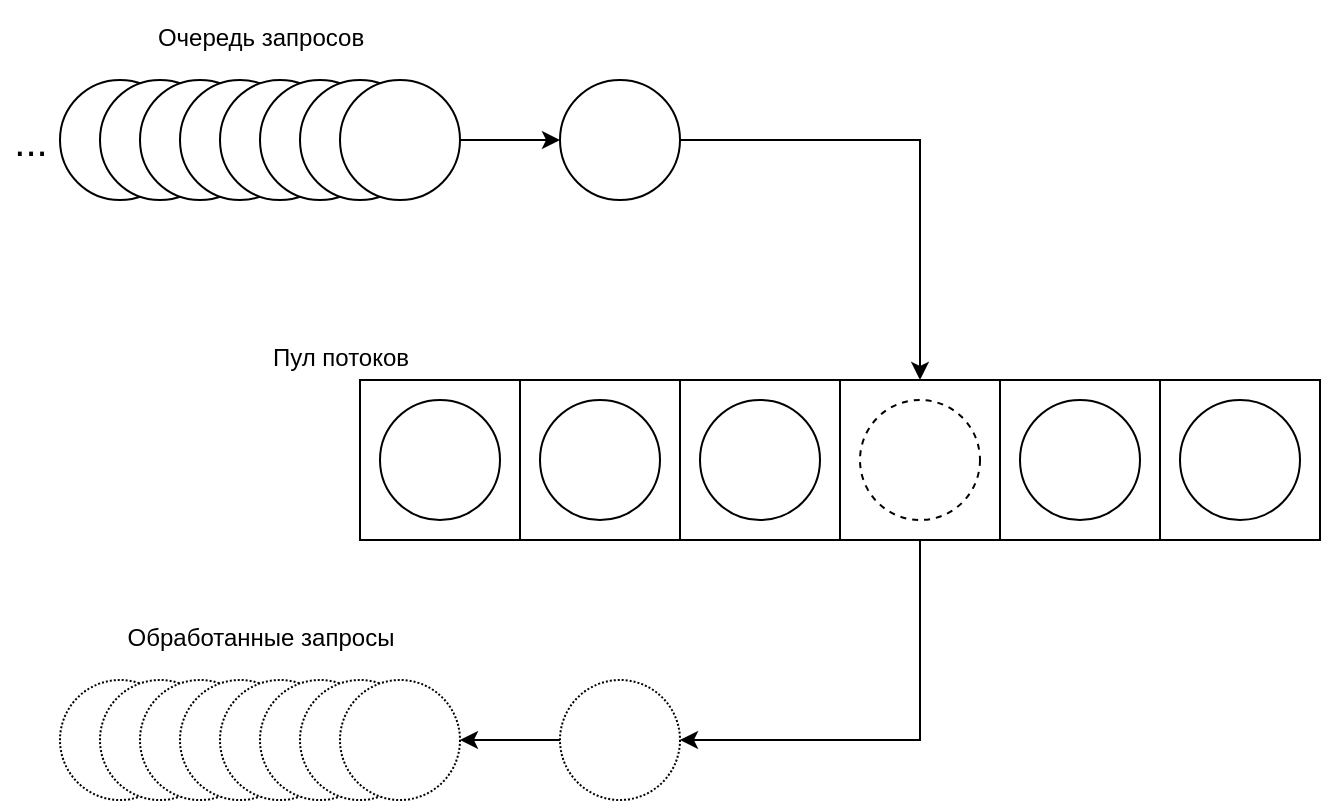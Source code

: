 <mxfile>
    <diagram id="lMd7f2Hi2diBhOQA0M3Q" name="Page-1">
        <mxGraphModel dx="951" dy="551" grid="0" gridSize="10" guides="1" tooltips="1" connect="1" arrows="1" fold="1" page="1" pageScale="1" pageWidth="1654" pageHeight="2336" math="0" shadow="0">
            <root>
                <mxCell id="0"/>
                <mxCell id="1" parent="0"/>
                <mxCell id="2" value="" style="whiteSpace=wrap;html=1;" vertex="1" parent="1">
                    <mxGeometry x="210" y="220" width="80" height="80" as="geometry"/>
                </mxCell>
                <mxCell id="3" value="" style="ellipse;whiteSpace=wrap;html=1;" vertex="1" parent="1">
                    <mxGeometry x="220" y="230" width="60" height="60" as="geometry"/>
                </mxCell>
                <mxCell id="4" value="" style="whiteSpace=wrap;html=1;" vertex="1" parent="1">
                    <mxGeometry x="290" y="220" width="80" height="80" as="geometry"/>
                </mxCell>
                <mxCell id="5" value="" style="ellipse;whiteSpace=wrap;html=1;" vertex="1" parent="1">
                    <mxGeometry x="300" y="230" width="60" height="60" as="geometry"/>
                </mxCell>
                <mxCell id="6" value="" style="whiteSpace=wrap;html=1;" vertex="1" parent="1">
                    <mxGeometry x="370" y="220" width="80" height="80" as="geometry"/>
                </mxCell>
                <mxCell id="7" value="" style="ellipse;whiteSpace=wrap;html=1;" vertex="1" parent="1">
                    <mxGeometry x="380" y="230" width="60" height="60" as="geometry"/>
                </mxCell>
                <mxCell id="41" style="edgeStyle=none;rounded=0;html=1;exitX=0.5;exitY=1;exitDx=0;exitDy=0;entryX=1;entryY=0.5;entryDx=0;entryDy=0;fontSize=12;" edge="1" parent="1" source="8" target="40">
                    <mxGeometry relative="1" as="geometry">
                        <Array as="points">
                            <mxPoint x="490" y="400"/>
                        </Array>
                    </mxGeometry>
                </mxCell>
                <mxCell id="8" value="" style="whiteSpace=wrap;html=1;" vertex="1" parent="1">
                    <mxGeometry x="450" y="220" width="80" height="80" as="geometry"/>
                </mxCell>
                <mxCell id="9" value="" style="ellipse;whiteSpace=wrap;html=1;dashed=1;" vertex="1" parent="1">
                    <mxGeometry x="460" y="230" width="60" height="60" as="geometry"/>
                </mxCell>
                <mxCell id="10" value="" style="whiteSpace=wrap;html=1;" vertex="1" parent="1">
                    <mxGeometry x="530" y="220" width="80" height="80" as="geometry"/>
                </mxCell>
                <mxCell id="11" value="" style="ellipse;whiteSpace=wrap;html=1;" vertex="1" parent="1">
                    <mxGeometry x="540" y="230" width="60" height="60" as="geometry"/>
                </mxCell>
                <mxCell id="12" value="" style="whiteSpace=wrap;html=1;" vertex="1" parent="1">
                    <mxGeometry x="610" y="220" width="80" height="80" as="geometry"/>
                </mxCell>
                <mxCell id="13" value="" style="ellipse;whiteSpace=wrap;html=1;" vertex="1" parent="1">
                    <mxGeometry x="620" y="230" width="60" height="60" as="geometry"/>
                </mxCell>
                <mxCell id="14" value="" style="ellipse;whiteSpace=wrap;html=1;" vertex="1" parent="1">
                    <mxGeometry x="60" y="70" width="60" height="60" as="geometry"/>
                </mxCell>
                <mxCell id="15" value="" style="ellipse;whiteSpace=wrap;html=1;" vertex="1" parent="1">
                    <mxGeometry x="80" y="70" width="60" height="60" as="geometry"/>
                </mxCell>
                <mxCell id="16" value="" style="ellipse;whiteSpace=wrap;html=1;" vertex="1" parent="1">
                    <mxGeometry x="100" y="70" width="60" height="60" as="geometry"/>
                </mxCell>
                <mxCell id="17" value="" style="ellipse;whiteSpace=wrap;html=1;" vertex="1" parent="1">
                    <mxGeometry x="120" y="70" width="60" height="60" as="geometry"/>
                </mxCell>
                <mxCell id="18" value="" style="ellipse;whiteSpace=wrap;html=1;" vertex="1" parent="1">
                    <mxGeometry x="140" y="70" width="60" height="60" as="geometry"/>
                </mxCell>
                <mxCell id="19" value="" style="ellipse;whiteSpace=wrap;html=1;" vertex="1" parent="1">
                    <mxGeometry x="160" y="70" width="60" height="60" as="geometry"/>
                </mxCell>
                <mxCell id="20" value="" style="ellipse;whiteSpace=wrap;html=1;" vertex="1" parent="1">
                    <mxGeometry x="180" y="70" width="60" height="60" as="geometry"/>
                </mxCell>
                <mxCell id="27" style="edgeStyle=none;html=1;exitX=1;exitY=0.5;exitDx=0;exitDy=0;fontSize=12;" edge="1" parent="1" source="21" target="26">
                    <mxGeometry relative="1" as="geometry"/>
                </mxCell>
                <mxCell id="21" value="" style="ellipse;whiteSpace=wrap;html=1;" vertex="1" parent="1">
                    <mxGeometry x="200" y="70" width="60" height="60" as="geometry"/>
                </mxCell>
                <mxCell id="22" value="&lt;font style=&quot;font-size: 20px&quot;&gt;...&lt;/font&gt;" style="text;html=1;resizable=0;autosize=1;align=center;verticalAlign=middle;points=[];fillColor=none;strokeColor=none;rounded=0;dashed=1;" vertex="1" parent="1">
                    <mxGeometry x="30" y="90" width="30" height="20" as="geometry"/>
                </mxCell>
                <mxCell id="24" value="&lt;font style=&quot;font-size: 12px&quot;&gt;Очередь запросов&lt;/font&gt;" style="text;html=1;resizable=0;autosize=1;align=center;verticalAlign=middle;points=[];fillColor=none;strokeColor=none;rounded=0;dashed=1;fontSize=20;" vertex="1" parent="1">
                    <mxGeometry x="100" y="30" width="120" height="30" as="geometry"/>
                </mxCell>
                <mxCell id="25" value="&lt;font style=&quot;font-size: 12px&quot;&gt;Пул потоков&lt;/font&gt;" style="text;html=1;resizable=0;autosize=1;align=center;verticalAlign=middle;points=[];fillColor=none;strokeColor=none;rounded=0;dashed=1;fontSize=20;" vertex="1" parent="1">
                    <mxGeometry x="155" y="190" width="90" height="30" as="geometry"/>
                </mxCell>
                <mxCell id="28" style="edgeStyle=none;html=1;exitX=1;exitY=0.5;exitDx=0;exitDy=0;entryX=0.5;entryY=0;entryDx=0;entryDy=0;fontSize=12;rounded=0;" edge="1" parent="1" source="26" target="8">
                    <mxGeometry relative="1" as="geometry">
                        <Array as="points">
                            <mxPoint x="490" y="100"/>
                        </Array>
                    </mxGeometry>
                </mxCell>
                <mxCell id="26" value="" style="ellipse;whiteSpace=wrap;html=1;" vertex="1" parent="1">
                    <mxGeometry x="310" y="70" width="60" height="60" as="geometry"/>
                </mxCell>
                <mxCell id="29" value="" style="ellipse;whiteSpace=wrap;html=1;dashed=1;dashPattern=1 1;" vertex="1" parent="1">
                    <mxGeometry x="60" y="370" width="60" height="60" as="geometry"/>
                </mxCell>
                <mxCell id="30" value="" style="ellipse;whiteSpace=wrap;html=1;dashed=1;dashPattern=1 1;" vertex="1" parent="1">
                    <mxGeometry x="80" y="370" width="60" height="60" as="geometry"/>
                </mxCell>
                <mxCell id="31" value="" style="ellipse;whiteSpace=wrap;html=1;dashed=1;dashPattern=1 1;" vertex="1" parent="1">
                    <mxGeometry x="100" y="370" width="60" height="60" as="geometry"/>
                </mxCell>
                <mxCell id="32" value="" style="ellipse;whiteSpace=wrap;html=1;dashed=1;dashPattern=1 1;" vertex="1" parent="1">
                    <mxGeometry x="120" y="370" width="60" height="60" as="geometry"/>
                </mxCell>
                <mxCell id="33" value="" style="ellipse;whiteSpace=wrap;html=1;dashed=1;dashPattern=1 1;" vertex="1" parent="1">
                    <mxGeometry x="140" y="370" width="60" height="60" as="geometry"/>
                </mxCell>
                <mxCell id="34" value="" style="ellipse;whiteSpace=wrap;html=1;dashed=1;dashPattern=1 1;" vertex="1" parent="1">
                    <mxGeometry x="160" y="370" width="60" height="60" as="geometry"/>
                </mxCell>
                <mxCell id="35" value="" style="ellipse;whiteSpace=wrap;html=1;dashed=1;dashPattern=1 1;" vertex="1" parent="1">
                    <mxGeometry x="180" y="370" width="60" height="60" as="geometry"/>
                </mxCell>
                <mxCell id="37" value="" style="ellipse;whiteSpace=wrap;html=1;dashed=1;dashPattern=1 1;" vertex="1" parent="1">
                    <mxGeometry x="200" y="370" width="60" height="60" as="geometry"/>
                </mxCell>
                <mxCell id="39" value="&lt;font style=&quot;font-size: 12px&quot;&gt;Обработанные запросы&lt;/font&gt;" style="text;html=1;resizable=0;autosize=1;align=center;verticalAlign=middle;points=[];fillColor=none;strokeColor=none;rounded=0;dashed=1;fontSize=20;" vertex="1" parent="1">
                    <mxGeometry x="85" y="330" width="150" height="30" as="geometry"/>
                </mxCell>
                <mxCell id="42" value="" style="edgeStyle=none;rounded=0;html=1;fontSize=12;" edge="1" parent="1" source="40" target="37">
                    <mxGeometry relative="1" as="geometry"/>
                </mxCell>
                <mxCell id="40" value="" style="ellipse;whiteSpace=wrap;html=1;dashed=1;dashPattern=1 1;" vertex="1" parent="1">
                    <mxGeometry x="310" y="370" width="60" height="60" as="geometry"/>
                </mxCell>
            </root>
        </mxGraphModel>
    </diagram>
</mxfile>
